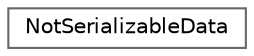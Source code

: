 digraph "Graphical Class Hierarchy"
{
 // LATEX_PDF_SIZE
  bgcolor="transparent";
  edge [fontname=Helvetica,fontsize=10,labelfontname=Helvetica,labelfontsize=10];
  node [fontname=Helvetica,fontsize=10,shape=box,height=0.2,width=0.4];
  rankdir="LR";
  Node0 [id="Node000000",label="NotSerializableData",height=0.2,width=0.4,color="grey40", fillcolor="white", style="filled",URL="$struct_not_serializable_data.html",tooltip=" "];
}
